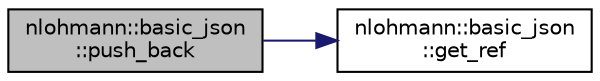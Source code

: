 digraph "nlohmann::basic_json::push_back"
{
  edge [fontname="Helvetica",fontsize="10",labelfontname="Helvetica",labelfontsize="10"];
  node [fontname="Helvetica",fontsize="10",shape=record];
  rankdir="LR";
  Node261 [label="nlohmann::basic_json\l::push_back",height=0.2,width=0.4,color="black", fillcolor="grey75", style="filled", fontcolor="black"];
  Node261 -> Node262 [color="midnightblue",fontsize="10",style="solid",fontname="Helvetica"];
  Node262 [label="nlohmann::basic_json\l::get_ref",height=0.2,width=0.4,color="black", fillcolor="white", style="filled",URL="$classnlohmann_1_1basic__json.html#afbd800010b67619463c0fce6e74f7878",tooltip="get a reference value (implicit) "];
}
